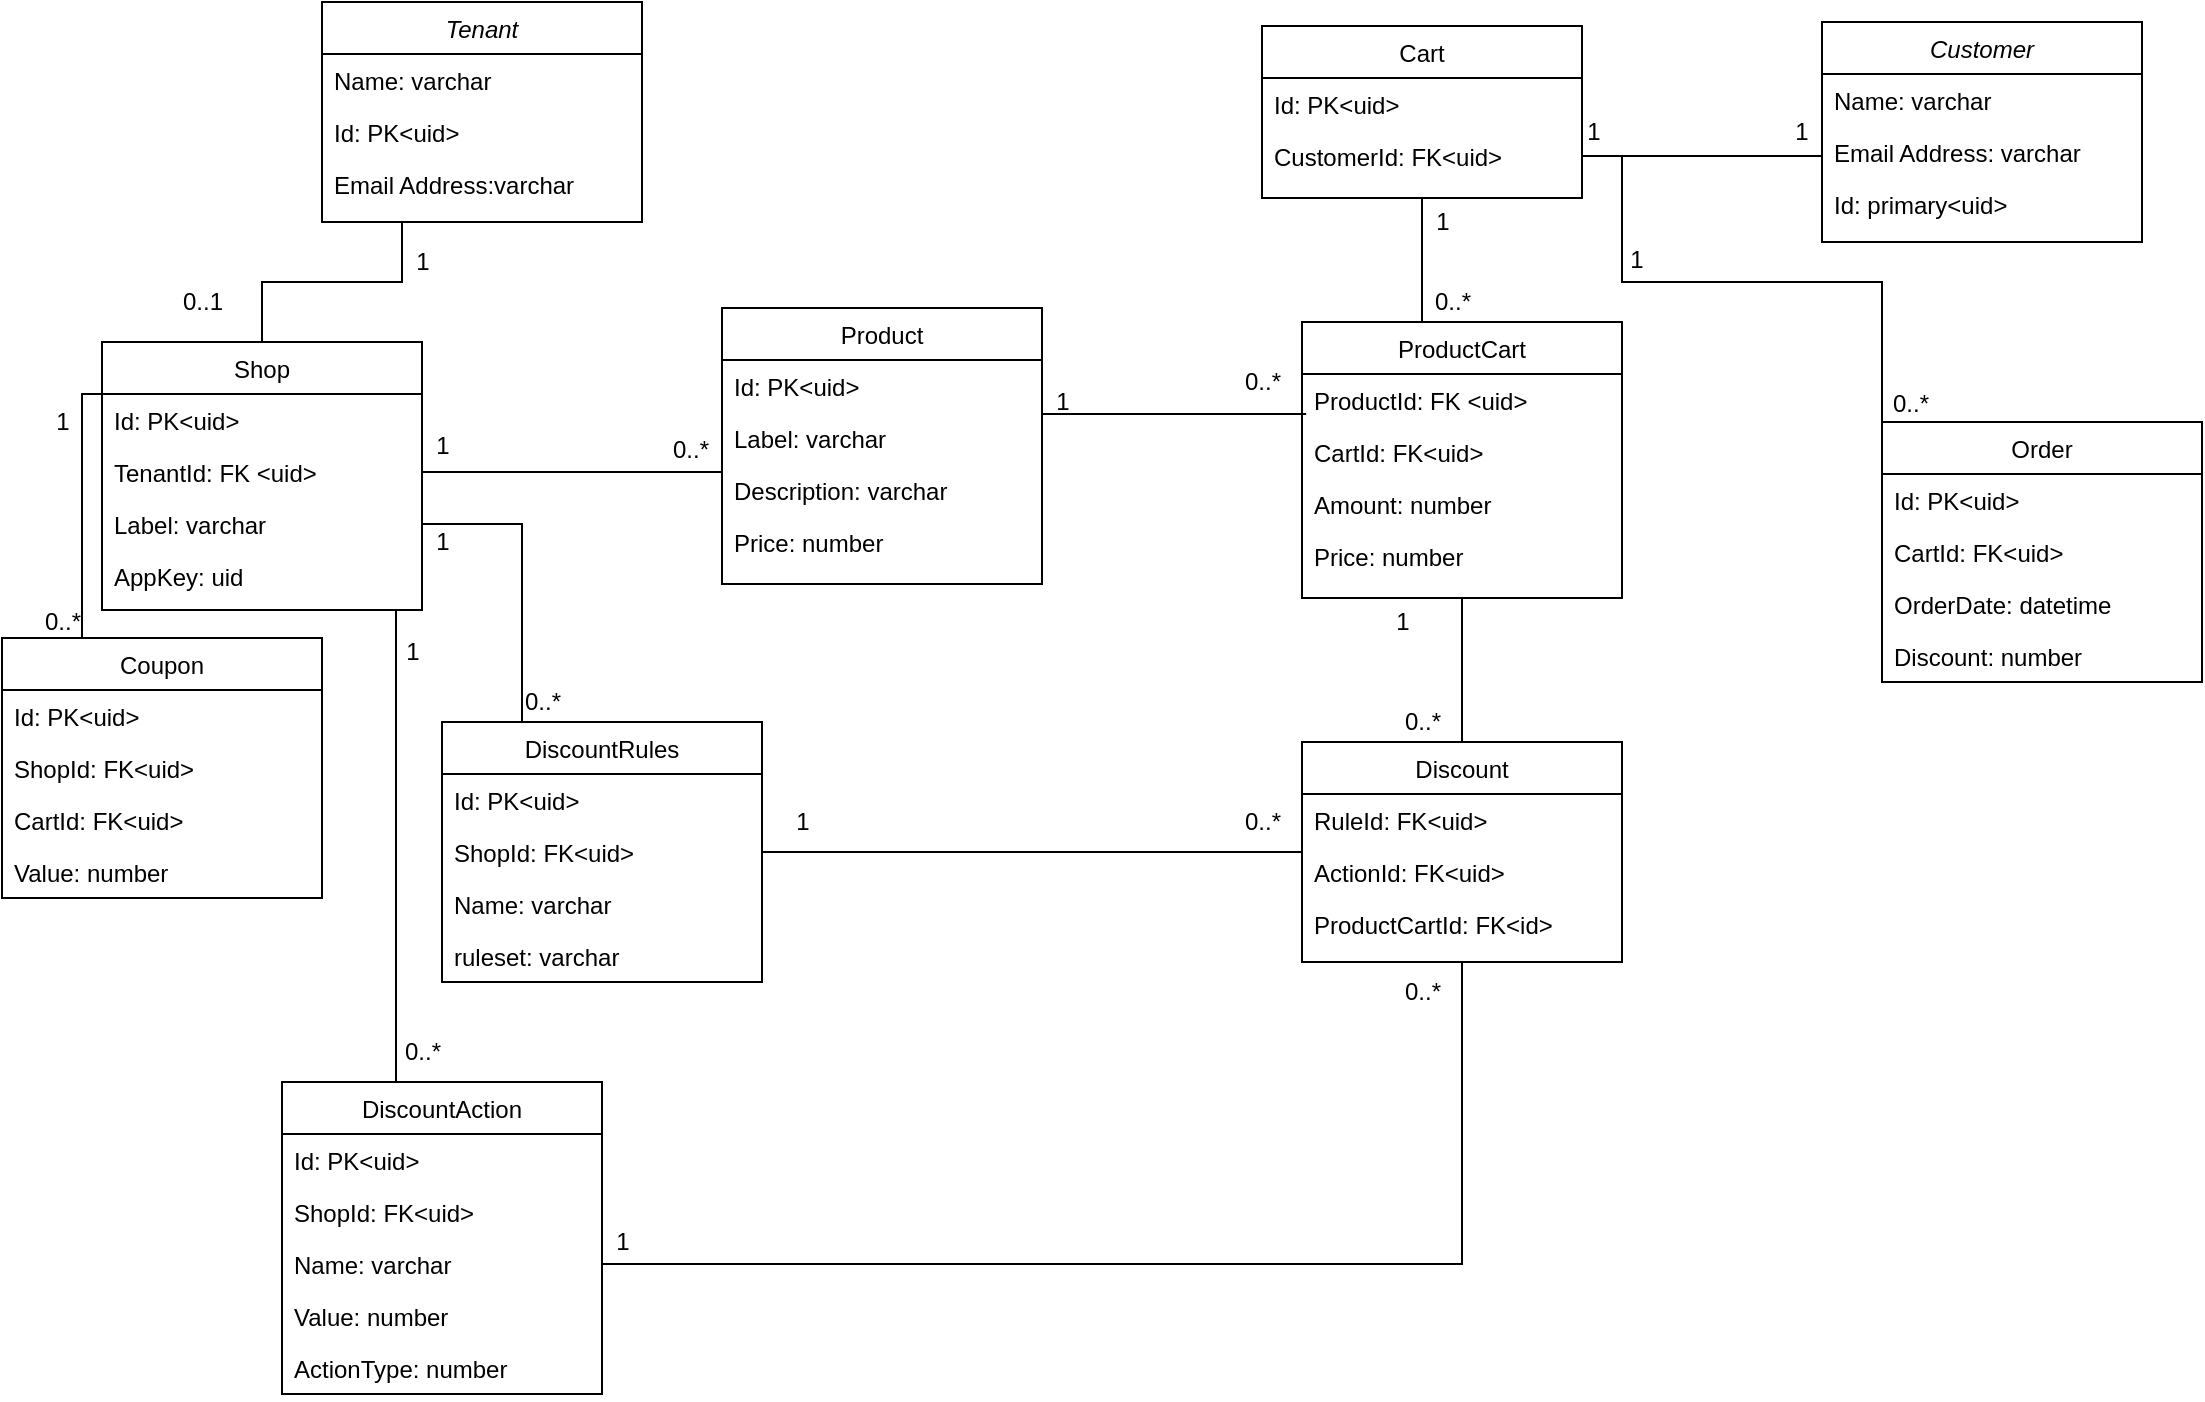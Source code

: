 <mxfile version="20.4.1" type="device"><diagram id="C5RBs43oDa-KdzZeNtuy" name="Page-1"><mxGraphModel dx="1422" dy="794" grid="1" gridSize="10" guides="1" tooltips="1" connect="1" arrows="1" fold="1" page="1" pageScale="1" pageWidth="827" pageHeight="1169" math="0" shadow="0"><root><mxCell id="WIyWlLk6GJQsqaUBKTNV-0"/><mxCell id="WIyWlLk6GJQsqaUBKTNV-1" parent="WIyWlLk6GJQsqaUBKTNV-0"/><mxCell id="S1cAAqOpnW5l9dLjSS7y-57" style="edgeStyle=orthogonalEdgeStyle;rounded=0;orthogonalLoop=1;jettySize=auto;html=1;exitX=0.25;exitY=1;exitDx=0;exitDy=0;endArrow=none;endFill=0;startArrow=none;startFill=0;" edge="1" parent="WIyWlLk6GJQsqaUBKTNV-1" source="zkfFHV4jXpPFQw0GAbJ--0" target="zkfFHV4jXpPFQw0GAbJ--6"><mxGeometry relative="1" as="geometry"/></mxCell><mxCell id="zkfFHV4jXpPFQw0GAbJ--0" value="Tenant" style="swimlane;fontStyle=2;align=center;verticalAlign=top;childLayout=stackLayout;horizontal=1;startSize=26;horizontalStack=0;resizeParent=1;resizeLast=0;collapsible=1;marginBottom=0;rounded=0;shadow=0;strokeWidth=1;" parent="WIyWlLk6GJQsqaUBKTNV-1" vertex="1"><mxGeometry x="220" y="120" width="160" height="110" as="geometry"><mxRectangle x="230" y="140" width="160" height="26" as="alternateBounds"/></mxGeometry></mxCell><mxCell id="zkfFHV4jXpPFQw0GAbJ--1" value="Name: varchar" style="text;align=left;verticalAlign=top;spacingLeft=4;spacingRight=4;overflow=hidden;rotatable=0;points=[[0,0.5],[1,0.5]];portConstraint=eastwest;" parent="zkfFHV4jXpPFQw0GAbJ--0" vertex="1"><mxGeometry y="26" width="160" height="26" as="geometry"/></mxCell><mxCell id="zkfFHV4jXpPFQw0GAbJ--2" value="Id: PK&lt;uid&gt;" style="text;align=left;verticalAlign=top;spacingLeft=4;spacingRight=4;overflow=hidden;rotatable=0;points=[[0,0.5],[1,0.5]];portConstraint=eastwest;rounded=0;shadow=0;html=0;" parent="zkfFHV4jXpPFQw0GAbJ--0" vertex="1"><mxGeometry y="52" width="160" height="26" as="geometry"/></mxCell><mxCell id="zkfFHV4jXpPFQw0GAbJ--3" value="Email Address:varchar" style="text;align=left;verticalAlign=top;spacingLeft=4;spacingRight=4;overflow=hidden;rotatable=0;points=[[0,0.5],[1,0.5]];portConstraint=eastwest;rounded=0;shadow=0;html=0;" parent="zkfFHV4jXpPFQw0GAbJ--0" vertex="1"><mxGeometry y="78" width="160" height="26" as="geometry"/></mxCell><mxCell id="S1cAAqOpnW5l9dLjSS7y-60" style="edgeStyle=orthogonalEdgeStyle;rounded=0;orthogonalLoop=1;jettySize=auto;html=1;exitX=0;exitY=0.25;exitDx=0;exitDy=0;entryX=0.25;entryY=0;entryDx=0;entryDy=0;endArrow=none;endFill=0;startArrow=none;startFill=0;" edge="1" parent="WIyWlLk6GJQsqaUBKTNV-1" source="zkfFHV4jXpPFQw0GAbJ--6" target="S1cAAqOpnW5l9dLjSS7y-31"><mxGeometry relative="1" as="geometry"><Array as="points"><mxPoint x="100" y="316"/></Array></mxGeometry></mxCell><mxCell id="zkfFHV4jXpPFQw0GAbJ--6" value="Shop" style="swimlane;fontStyle=0;align=center;verticalAlign=top;childLayout=stackLayout;horizontal=1;startSize=26;horizontalStack=0;resizeParent=1;resizeLast=0;collapsible=1;marginBottom=0;rounded=0;shadow=0;strokeWidth=1;" parent="WIyWlLk6GJQsqaUBKTNV-1" vertex="1"><mxGeometry x="110" y="290" width="160" height="134" as="geometry"><mxRectangle x="110" y="290" width="160" height="26" as="alternateBounds"/></mxGeometry></mxCell><mxCell id="zkfFHV4jXpPFQw0GAbJ--7" value="Id: PK&lt;uid&gt;" style="text;align=left;verticalAlign=top;spacingLeft=4;spacingRight=4;overflow=hidden;rotatable=0;points=[[0,0.5],[1,0.5]];portConstraint=eastwest;" parent="zkfFHV4jXpPFQw0GAbJ--6" vertex="1"><mxGeometry y="26" width="160" height="26" as="geometry"/></mxCell><mxCell id="S1cAAqOpnW5l9dLjSS7y-30" value="TenantId: FK &lt;uid&gt;" style="text;align=left;verticalAlign=top;spacingLeft=4;spacingRight=4;overflow=hidden;rotatable=0;points=[[0,0.5],[1,0.5]];portConstraint=eastwest;rounded=0;shadow=0;html=0;" vertex="1" parent="zkfFHV4jXpPFQw0GAbJ--6"><mxGeometry y="52" width="160" height="26" as="geometry"/></mxCell><mxCell id="zkfFHV4jXpPFQw0GAbJ--8" value="Label: varchar" style="text;align=left;verticalAlign=top;spacingLeft=4;spacingRight=4;overflow=hidden;rotatable=0;points=[[0,0.5],[1,0.5]];portConstraint=eastwest;rounded=0;shadow=0;html=0;" parent="zkfFHV4jXpPFQw0GAbJ--6" vertex="1"><mxGeometry y="78" width="160" height="26" as="geometry"/></mxCell><mxCell id="S1cAAqOpnW5l9dLjSS7y-95" value="AppKey: uid" style="text;align=left;verticalAlign=top;spacingLeft=4;spacingRight=4;overflow=hidden;rotatable=0;points=[[0,0.5],[1,0.5]];portConstraint=eastwest;rounded=0;shadow=0;html=0;" vertex="1" parent="zkfFHV4jXpPFQw0GAbJ--6"><mxGeometry y="104" width="160" height="26" as="geometry"/></mxCell><mxCell id="zkfFHV4jXpPFQw0GAbJ--13" value="Cart" style="swimlane;fontStyle=0;align=center;verticalAlign=top;childLayout=stackLayout;horizontal=1;startSize=26;horizontalStack=0;resizeParent=1;resizeLast=0;collapsible=1;marginBottom=0;rounded=0;shadow=0;strokeWidth=1;" parent="WIyWlLk6GJQsqaUBKTNV-1" vertex="1"><mxGeometry x="690" y="132" width="160" height="86" as="geometry"><mxRectangle x="340" y="380" width="170" height="26" as="alternateBounds"/></mxGeometry></mxCell><mxCell id="zkfFHV4jXpPFQw0GAbJ--14" value="Id: PK&lt;uid&gt; " style="text;align=left;verticalAlign=top;spacingLeft=4;spacingRight=4;overflow=hidden;rotatable=0;points=[[0,0.5],[1,0.5]];portConstraint=eastwest;" parent="zkfFHV4jXpPFQw0GAbJ--13" vertex="1"><mxGeometry y="26" width="160" height="26" as="geometry"/></mxCell><mxCell id="S1cAAqOpnW5l9dLjSS7y-7" value="CustomerId: FK&lt;uid&gt;" style="text;align=left;verticalAlign=top;spacingLeft=4;spacingRight=4;overflow=hidden;rotatable=0;points=[[0,0.5],[1,0.5]];portConstraint=eastwest;" vertex="1" parent="zkfFHV4jXpPFQw0GAbJ--13"><mxGeometry y="52" width="160" height="26" as="geometry"/></mxCell><mxCell id="zkfFHV4jXpPFQw0GAbJ--17" value="Order" style="swimlane;fontStyle=0;align=center;verticalAlign=top;childLayout=stackLayout;horizontal=1;startSize=26;horizontalStack=0;resizeParent=1;resizeLast=0;collapsible=1;marginBottom=0;rounded=0;shadow=0;strokeWidth=1;" parent="WIyWlLk6GJQsqaUBKTNV-1" vertex="1"><mxGeometry x="1000" y="330" width="160" height="130" as="geometry"><mxRectangle x="550" y="140" width="160" height="26" as="alternateBounds"/></mxGeometry></mxCell><mxCell id="S1cAAqOpnW5l9dLjSS7y-69" value="Id: PK&lt;uid&gt;" style="text;align=left;verticalAlign=top;spacingLeft=4;spacingRight=4;overflow=hidden;rotatable=0;points=[[0,0.5],[1,0.5]];portConstraint=eastwest;" vertex="1" parent="zkfFHV4jXpPFQw0GAbJ--17"><mxGeometry y="26" width="160" height="26" as="geometry"/></mxCell><mxCell id="zkfFHV4jXpPFQw0GAbJ--18" value="CartId: FK&lt;uid&gt;" style="text;align=left;verticalAlign=top;spacingLeft=4;spacingRight=4;overflow=hidden;rotatable=0;points=[[0,0.5],[1,0.5]];portConstraint=eastwest;" parent="zkfFHV4jXpPFQw0GAbJ--17" vertex="1"><mxGeometry y="52" width="160" height="26" as="geometry"/></mxCell><mxCell id="zkfFHV4jXpPFQw0GAbJ--19" value="OrderDate: datetime" style="text;align=left;verticalAlign=top;spacingLeft=4;spacingRight=4;overflow=hidden;rotatable=0;points=[[0,0.5],[1,0.5]];portConstraint=eastwest;rounded=0;shadow=0;html=0;" parent="zkfFHV4jXpPFQw0GAbJ--17" vertex="1"><mxGeometry y="78" width="160" height="26" as="geometry"/></mxCell><mxCell id="S1cAAqOpnW5l9dLjSS7y-24" value="Discount: number" style="text;align=left;verticalAlign=top;spacingLeft=4;spacingRight=4;overflow=hidden;rotatable=0;points=[[0,0.5],[1,0.5]];portConstraint=eastwest;rounded=0;shadow=0;html=0;" vertex="1" parent="zkfFHV4jXpPFQw0GAbJ--17"><mxGeometry y="104" width="160" height="26" as="geometry"/></mxCell><mxCell id="S1cAAqOpnW5l9dLjSS7y-0" value="Customer" style="swimlane;fontStyle=2;align=center;verticalAlign=top;childLayout=stackLayout;horizontal=1;startSize=26;horizontalStack=0;resizeParent=1;resizeLast=0;collapsible=1;marginBottom=0;rounded=0;shadow=0;strokeWidth=1;" vertex="1" parent="WIyWlLk6GJQsqaUBKTNV-1"><mxGeometry x="970" y="130" width="160" height="110" as="geometry"><mxRectangle x="230" y="140" width="160" height="26" as="alternateBounds"/></mxGeometry></mxCell><mxCell id="S1cAAqOpnW5l9dLjSS7y-1" value="Name: varchar" style="text;align=left;verticalAlign=top;spacingLeft=4;spacingRight=4;overflow=hidden;rotatable=0;points=[[0,0.5],[1,0.5]];portConstraint=eastwest;" vertex="1" parent="S1cAAqOpnW5l9dLjSS7y-0"><mxGeometry y="26" width="160" height="26" as="geometry"/></mxCell><mxCell id="S1cAAqOpnW5l9dLjSS7y-3" value="Email Address: varchar" style="text;align=left;verticalAlign=top;spacingLeft=4;spacingRight=4;overflow=hidden;rotatable=0;points=[[0,0.5],[1,0.5]];portConstraint=eastwest;rounded=0;shadow=0;html=0;" vertex="1" parent="S1cAAqOpnW5l9dLjSS7y-0"><mxGeometry y="52" width="160" height="26" as="geometry"/></mxCell><mxCell id="S1cAAqOpnW5l9dLjSS7y-6" value="Id: primary&lt;uid&gt;" style="text;align=left;verticalAlign=top;spacingLeft=4;spacingRight=4;overflow=hidden;rotatable=0;points=[[0,0.5],[1,0.5]];portConstraint=eastwest;rounded=0;shadow=0;html=0;" vertex="1" parent="S1cAAqOpnW5l9dLjSS7y-0"><mxGeometry y="78" width="160" height="26" as="geometry"/></mxCell><mxCell id="S1cAAqOpnW5l9dLjSS7y-8" value="Product" style="swimlane;fontStyle=0;align=center;verticalAlign=top;childLayout=stackLayout;horizontal=1;startSize=26;horizontalStack=0;resizeParent=1;resizeLast=0;collapsible=1;marginBottom=0;rounded=0;shadow=0;strokeWidth=1;" vertex="1" parent="WIyWlLk6GJQsqaUBKTNV-1"><mxGeometry x="420" y="273" width="160" height="138" as="geometry"><mxRectangle x="340" y="380" width="170" height="26" as="alternateBounds"/></mxGeometry></mxCell><mxCell id="S1cAAqOpnW5l9dLjSS7y-9" value="Id: PK&lt;uid&gt; " style="text;align=left;verticalAlign=top;spacingLeft=4;spacingRight=4;overflow=hidden;rotatable=0;points=[[0,0.5],[1,0.5]];portConstraint=eastwest;" vertex="1" parent="S1cAAqOpnW5l9dLjSS7y-8"><mxGeometry y="26" width="160" height="26" as="geometry"/></mxCell><mxCell id="S1cAAqOpnW5l9dLjSS7y-14" value="Label: varchar" style="text;align=left;verticalAlign=top;spacingLeft=4;spacingRight=4;overflow=hidden;rotatable=0;points=[[0,0.5],[1,0.5]];portConstraint=eastwest;" vertex="1" parent="S1cAAqOpnW5l9dLjSS7y-8"><mxGeometry y="52" width="160" height="26" as="geometry"/></mxCell><mxCell id="S1cAAqOpnW5l9dLjSS7y-15" value="Description: varchar" style="text;align=left;verticalAlign=top;spacingLeft=4;spacingRight=4;overflow=hidden;rotatable=0;points=[[0,0.5],[1,0.5]];portConstraint=eastwest;" vertex="1" parent="S1cAAqOpnW5l9dLjSS7y-8"><mxGeometry y="78" width="160" height="26" as="geometry"/></mxCell><mxCell id="S1cAAqOpnW5l9dLjSS7y-10" value="Price: number" style="text;align=left;verticalAlign=top;spacingLeft=4;spacingRight=4;overflow=hidden;rotatable=0;points=[[0,0.5],[1,0.5]];portConstraint=eastwest;" vertex="1" parent="S1cAAqOpnW5l9dLjSS7y-8"><mxGeometry y="104" width="160" height="26" as="geometry"/></mxCell><mxCell id="S1cAAqOpnW5l9dLjSS7y-64" style="edgeStyle=orthogonalEdgeStyle;rounded=0;orthogonalLoop=1;jettySize=auto;html=1;exitX=0.5;exitY=0;exitDx=0;exitDy=0;entryX=0.5;entryY=1;entryDx=0;entryDy=0;endArrow=none;endFill=0;" edge="1" parent="WIyWlLk6GJQsqaUBKTNV-1" source="S1cAAqOpnW5l9dLjSS7y-16" target="zkfFHV4jXpPFQw0GAbJ--13"><mxGeometry relative="1" as="geometry"><Array as="points"><mxPoint x="770" y="280"/></Array></mxGeometry></mxCell><mxCell id="S1cAAqOpnW5l9dLjSS7y-67" style="edgeStyle=orthogonalEdgeStyle;rounded=0;orthogonalLoop=1;jettySize=auto;html=1;exitX=0.5;exitY=1;exitDx=0;exitDy=0;entryX=0.5;entryY=0;entryDx=0;entryDy=0;endArrow=none;endFill=0;" edge="1" parent="WIyWlLk6GJQsqaUBKTNV-1" source="S1cAAqOpnW5l9dLjSS7y-16" target="S1cAAqOpnW5l9dLjSS7y-51"><mxGeometry relative="1" as="geometry"/></mxCell><mxCell id="S1cAAqOpnW5l9dLjSS7y-16" value="ProductCart" style="swimlane;fontStyle=0;align=center;verticalAlign=top;childLayout=stackLayout;horizontal=1;startSize=26;horizontalStack=0;resizeParent=1;resizeLast=0;collapsible=1;marginBottom=0;rounded=0;shadow=0;strokeWidth=1;" vertex="1" parent="WIyWlLk6GJQsqaUBKTNV-1"><mxGeometry x="710" y="280" width="160" height="138" as="geometry"><mxRectangle x="340" y="380" width="170" height="26" as="alternateBounds"/></mxGeometry></mxCell><mxCell id="S1cAAqOpnW5l9dLjSS7y-17" value="ProductId: FK &lt;uid&gt;" style="text;align=left;verticalAlign=top;spacingLeft=4;spacingRight=4;overflow=hidden;rotatable=0;points=[[0,0.5],[1,0.5]];portConstraint=eastwest;" vertex="1" parent="S1cAAqOpnW5l9dLjSS7y-16"><mxGeometry y="26" width="160" height="26" as="geometry"/></mxCell><mxCell id="S1cAAqOpnW5l9dLjSS7y-18" value="CartId: FK&lt;uid&gt;" style="text;align=left;verticalAlign=top;spacingLeft=4;spacingRight=4;overflow=hidden;rotatable=0;points=[[0,0.5],[1,0.5]];portConstraint=eastwest;" vertex="1" parent="S1cAAqOpnW5l9dLjSS7y-16"><mxGeometry y="52" width="160" height="26" as="geometry"/></mxCell><mxCell id="S1cAAqOpnW5l9dLjSS7y-22" value="Amount: number" style="text;align=left;verticalAlign=top;spacingLeft=4;spacingRight=4;overflow=hidden;rotatable=0;points=[[0,0.5],[1,0.5]];portConstraint=eastwest;" vertex="1" parent="S1cAAqOpnW5l9dLjSS7y-16"><mxGeometry y="78" width="160" height="26" as="geometry"/></mxCell><mxCell id="S1cAAqOpnW5l9dLjSS7y-19" value="Price: number" style="text;align=left;verticalAlign=top;spacingLeft=4;spacingRight=4;overflow=hidden;rotatable=0;points=[[0,0.5],[1,0.5]];portConstraint=eastwest;" vertex="1" parent="S1cAAqOpnW5l9dLjSS7y-16"><mxGeometry y="104" width="160" height="26" as="geometry"/></mxCell><mxCell id="S1cAAqOpnW5l9dLjSS7y-31" value="Coupon" style="swimlane;fontStyle=0;align=center;verticalAlign=top;childLayout=stackLayout;horizontal=1;startSize=26;horizontalStack=0;resizeParent=1;resizeLast=0;collapsible=1;marginBottom=0;rounded=0;shadow=0;strokeWidth=1;" vertex="1" parent="WIyWlLk6GJQsqaUBKTNV-1"><mxGeometry x="60" y="438" width="160" height="130" as="geometry"><mxRectangle x="130" y="380" width="160" height="26" as="alternateBounds"/></mxGeometry></mxCell><mxCell id="S1cAAqOpnW5l9dLjSS7y-32" value="Id: PK&lt;uid&gt;" style="text;align=left;verticalAlign=top;spacingLeft=4;spacingRight=4;overflow=hidden;rotatable=0;points=[[0,0.5],[1,0.5]];portConstraint=eastwest;" vertex="1" parent="S1cAAqOpnW5l9dLjSS7y-31"><mxGeometry y="26" width="160" height="26" as="geometry"/></mxCell><mxCell id="S1cAAqOpnW5l9dLjSS7y-39" value="ShopId: FK&lt;uid&gt;" style="text;align=left;verticalAlign=top;spacingLeft=4;spacingRight=4;overflow=hidden;rotatable=0;points=[[0,0.5],[1,0.5]];portConstraint=eastwest;rounded=0;shadow=0;html=0;" vertex="1" parent="S1cAAqOpnW5l9dLjSS7y-31"><mxGeometry y="52" width="160" height="26" as="geometry"/></mxCell><mxCell id="S1cAAqOpnW5l9dLjSS7y-33" value="CartId: FK&lt;uid&gt;" style="text;align=left;verticalAlign=top;spacingLeft=4;spacingRight=4;overflow=hidden;rotatable=0;points=[[0,0.5],[1,0.5]];portConstraint=eastwest;rounded=0;shadow=0;html=0;" vertex="1" parent="S1cAAqOpnW5l9dLjSS7y-31"><mxGeometry y="78" width="160" height="26" as="geometry"/></mxCell><mxCell id="S1cAAqOpnW5l9dLjSS7y-34" value="Value: number" style="text;align=left;verticalAlign=top;spacingLeft=4;spacingRight=4;overflow=hidden;rotatable=0;points=[[0,0.5],[1,0.5]];portConstraint=eastwest;rounded=0;shadow=0;html=0;" vertex="1" parent="S1cAAqOpnW5l9dLjSS7y-31"><mxGeometry y="104" width="160" height="26" as="geometry"/></mxCell><mxCell id="S1cAAqOpnW5l9dLjSS7y-35" value="DiscountRules" style="swimlane;fontStyle=0;align=center;verticalAlign=top;childLayout=stackLayout;horizontal=1;startSize=26;horizontalStack=0;resizeParent=1;resizeLast=0;collapsible=1;marginBottom=0;rounded=0;shadow=0;strokeWidth=1;" vertex="1" parent="WIyWlLk6GJQsqaUBKTNV-1"><mxGeometry x="280" y="480" width="160" height="130" as="geometry"><mxRectangle x="130" y="380" width="160" height="26" as="alternateBounds"/></mxGeometry></mxCell><mxCell id="S1cAAqOpnW5l9dLjSS7y-36" value="Id: PK&lt;uid&gt;" style="text;align=left;verticalAlign=top;spacingLeft=4;spacingRight=4;overflow=hidden;rotatable=0;points=[[0,0.5],[1,0.5]];portConstraint=eastwest;" vertex="1" parent="S1cAAqOpnW5l9dLjSS7y-35"><mxGeometry y="26" width="160" height="26" as="geometry"/></mxCell><mxCell id="S1cAAqOpnW5l9dLjSS7y-37" value="ShopId: FK&lt;uid&gt;" style="text;align=left;verticalAlign=top;spacingLeft=4;spacingRight=4;overflow=hidden;rotatable=0;points=[[0,0.5],[1,0.5]];portConstraint=eastwest;rounded=0;shadow=0;html=0;" vertex="1" parent="S1cAAqOpnW5l9dLjSS7y-35"><mxGeometry y="52" width="160" height="26" as="geometry"/></mxCell><mxCell id="S1cAAqOpnW5l9dLjSS7y-40" value="Name: varchar" style="text;align=left;verticalAlign=top;spacingLeft=4;spacingRight=4;overflow=hidden;rotatable=0;points=[[0,0.5],[1,0.5]];portConstraint=eastwest;rounded=0;shadow=0;html=0;" vertex="1" parent="S1cAAqOpnW5l9dLjSS7y-35"><mxGeometry y="78" width="160" height="26" as="geometry"/></mxCell><mxCell id="S1cAAqOpnW5l9dLjSS7y-38" value="ruleset: varchar" style="text;align=left;verticalAlign=top;spacingLeft=4;spacingRight=4;overflow=hidden;rotatable=0;points=[[0,0.5],[1,0.5]];portConstraint=eastwest;rounded=0;shadow=0;html=0;" vertex="1" parent="S1cAAqOpnW5l9dLjSS7y-35"><mxGeometry y="104" width="160" height="26" as="geometry"/></mxCell><mxCell id="S1cAAqOpnW5l9dLjSS7y-41" value="DiscountAction" style="swimlane;fontStyle=0;align=center;verticalAlign=top;childLayout=stackLayout;horizontal=1;startSize=26;horizontalStack=0;resizeParent=1;resizeLast=0;collapsible=1;marginBottom=0;rounded=0;shadow=0;strokeWidth=1;" vertex="1" parent="WIyWlLk6GJQsqaUBKTNV-1"><mxGeometry x="200" y="660" width="160" height="156" as="geometry"><mxRectangle x="130" y="380" width="160" height="26" as="alternateBounds"/></mxGeometry></mxCell><mxCell id="S1cAAqOpnW5l9dLjSS7y-42" value="Id: PK&lt;uid&gt;" style="text;align=left;verticalAlign=top;spacingLeft=4;spacingRight=4;overflow=hidden;rotatable=0;points=[[0,0.5],[1,0.5]];portConstraint=eastwest;" vertex="1" parent="S1cAAqOpnW5l9dLjSS7y-41"><mxGeometry y="26" width="160" height="26" as="geometry"/></mxCell><mxCell id="S1cAAqOpnW5l9dLjSS7y-43" value="ShopId: FK&lt;uid&gt;" style="text;align=left;verticalAlign=top;spacingLeft=4;spacingRight=4;overflow=hidden;rotatable=0;points=[[0,0.5],[1,0.5]];portConstraint=eastwest;rounded=0;shadow=0;html=0;" vertex="1" parent="S1cAAqOpnW5l9dLjSS7y-41"><mxGeometry y="52" width="160" height="26" as="geometry"/></mxCell><mxCell id="S1cAAqOpnW5l9dLjSS7y-44" value="Name: varchar" style="text;align=left;verticalAlign=top;spacingLeft=4;spacingRight=4;overflow=hidden;rotatable=0;points=[[0,0.5],[1,0.5]];portConstraint=eastwest;rounded=0;shadow=0;html=0;" vertex="1" parent="S1cAAqOpnW5l9dLjSS7y-41"><mxGeometry y="78" width="160" height="26" as="geometry"/></mxCell><mxCell id="S1cAAqOpnW5l9dLjSS7y-50" value="Value: number" style="text;align=left;verticalAlign=top;spacingLeft=4;spacingRight=4;overflow=hidden;rotatable=0;points=[[0,0.5],[1,0.5]];portConstraint=eastwest;rounded=0;shadow=0;html=0;" vertex="1" parent="S1cAAqOpnW5l9dLjSS7y-41"><mxGeometry y="104" width="160" height="26" as="geometry"/></mxCell><mxCell id="S1cAAqOpnW5l9dLjSS7y-45" value="ActionType: number" style="text;align=left;verticalAlign=top;spacingLeft=4;spacingRight=4;overflow=hidden;rotatable=0;points=[[0,0.5],[1,0.5]];portConstraint=eastwest;rounded=0;shadow=0;html=0;" vertex="1" parent="S1cAAqOpnW5l9dLjSS7y-41"><mxGeometry y="130" width="160" height="26" as="geometry"/></mxCell><mxCell id="S1cAAqOpnW5l9dLjSS7y-51" value="Discount" style="swimlane;fontStyle=0;align=center;verticalAlign=top;childLayout=stackLayout;horizontal=1;startSize=26;horizontalStack=0;resizeParent=1;resizeLast=0;collapsible=1;marginBottom=0;rounded=0;shadow=0;strokeWidth=1;" vertex="1" parent="WIyWlLk6GJQsqaUBKTNV-1"><mxGeometry x="710" y="490" width="160" height="110" as="geometry"><mxRectangle x="130" y="380" width="160" height="26" as="alternateBounds"/></mxGeometry></mxCell><mxCell id="S1cAAqOpnW5l9dLjSS7y-52" value="RuleId: FK&lt;uid&gt;" style="text;align=left;verticalAlign=top;spacingLeft=4;spacingRight=4;overflow=hidden;rotatable=0;points=[[0,0.5],[1,0.5]];portConstraint=eastwest;" vertex="1" parent="S1cAAqOpnW5l9dLjSS7y-51"><mxGeometry y="26" width="160" height="26" as="geometry"/></mxCell><mxCell id="S1cAAqOpnW5l9dLjSS7y-53" value="ActionId: FK&lt;uid&gt;" style="text;align=left;verticalAlign=top;spacingLeft=4;spacingRight=4;overflow=hidden;rotatable=0;points=[[0,0.5],[1,0.5]];portConstraint=eastwest;rounded=0;shadow=0;html=0;" vertex="1" parent="S1cAAqOpnW5l9dLjSS7y-51"><mxGeometry y="52" width="160" height="26" as="geometry"/></mxCell><mxCell id="S1cAAqOpnW5l9dLjSS7y-54" value="ProductCartId: FK&lt;id&gt;" style="text;align=left;verticalAlign=top;spacingLeft=4;spacingRight=4;overflow=hidden;rotatable=0;points=[[0,0.5],[1,0.5]];portConstraint=eastwest;rounded=0;shadow=0;html=0;" vertex="1" parent="S1cAAqOpnW5l9dLjSS7y-51"><mxGeometry y="78" width="160" height="26" as="geometry"/></mxCell><mxCell id="S1cAAqOpnW5l9dLjSS7y-58" style="rounded=0;orthogonalLoop=1;jettySize=auto;html=1;exitX=1;exitY=0.5;exitDx=0;exitDy=0;edgeStyle=orthogonalEdgeStyle;startArrow=none;startFill=0;endArrow=none;endFill=0;" edge="1" parent="WIyWlLk6GJQsqaUBKTNV-1" source="S1cAAqOpnW5l9dLjSS7y-30" target="S1cAAqOpnW5l9dLjSS7y-15"><mxGeometry relative="1" as="geometry"><Array as="points"><mxPoint x="380" y="355"/><mxPoint x="380" y="355"/></Array></mxGeometry></mxCell><mxCell id="S1cAAqOpnW5l9dLjSS7y-61" style="edgeStyle=orthogonalEdgeStyle;rounded=0;orthogonalLoop=1;jettySize=auto;html=1;exitX=1;exitY=0.5;exitDx=0;exitDy=0;entryX=0.013;entryY=0.769;entryDx=0;entryDy=0;entryPerimeter=0;endArrow=none;endFill=0;" edge="1" parent="WIyWlLk6GJQsqaUBKTNV-1" source="S1cAAqOpnW5l9dLjSS7y-9" target="S1cAAqOpnW5l9dLjSS7y-17"><mxGeometry relative="1" as="geometry"><Array as="points"><mxPoint x="580" y="326"/></Array></mxGeometry></mxCell><mxCell id="S1cAAqOpnW5l9dLjSS7y-62" style="edgeStyle=orthogonalEdgeStyle;rounded=0;orthogonalLoop=1;jettySize=auto;html=1;exitX=1;exitY=0.5;exitDx=0;exitDy=0;entryX=0.25;entryY=0;entryDx=0;entryDy=0;endArrow=none;endFill=0;startArrow=none;startFill=0;" edge="1" parent="WIyWlLk6GJQsqaUBKTNV-1" source="zkfFHV4jXpPFQw0GAbJ--8" target="S1cAAqOpnW5l9dLjSS7y-35"><mxGeometry relative="1" as="geometry"/></mxCell><mxCell id="S1cAAqOpnW5l9dLjSS7y-63" style="edgeStyle=orthogonalEdgeStyle;rounded=0;orthogonalLoop=1;jettySize=auto;html=1;endArrow=none;endFill=0;startArrow=none;startFill=0;exitX=0.75;exitY=1;exitDx=0;exitDy=0;" edge="1" parent="WIyWlLk6GJQsqaUBKTNV-1" source="zkfFHV4jXpPFQw0GAbJ--6" target="S1cAAqOpnW5l9dLjSS7y-41"><mxGeometry relative="1" as="geometry"><mxPoint x="257" y="430" as="sourcePoint"/><Array as="points"><mxPoint x="257" y="424"/></Array></mxGeometry></mxCell><mxCell id="S1cAAqOpnW5l9dLjSS7y-65" style="edgeStyle=orthogonalEdgeStyle;rounded=0;orthogonalLoop=1;jettySize=auto;html=1;exitX=1;exitY=0.5;exitDx=0;exitDy=0;entryX=0;entryY=0.5;entryDx=0;entryDy=0;endArrow=none;endFill=0;" edge="1" parent="WIyWlLk6GJQsqaUBKTNV-1" source="S1cAAqOpnW5l9dLjSS7y-37" target="S1cAAqOpnW5l9dLjSS7y-51"><mxGeometry relative="1" as="geometry"/></mxCell><mxCell id="S1cAAqOpnW5l9dLjSS7y-66" style="edgeStyle=orthogonalEdgeStyle;rounded=0;orthogonalLoop=1;jettySize=auto;html=1;exitX=1;exitY=0.5;exitDx=0;exitDy=0;entryX=0.5;entryY=1;entryDx=0;entryDy=0;endArrow=none;endFill=0;" edge="1" parent="WIyWlLk6GJQsqaUBKTNV-1" source="S1cAAqOpnW5l9dLjSS7y-44" target="S1cAAqOpnW5l9dLjSS7y-51"><mxGeometry relative="1" as="geometry"/></mxCell><mxCell id="S1cAAqOpnW5l9dLjSS7y-68" style="edgeStyle=orthogonalEdgeStyle;rounded=0;orthogonalLoop=1;jettySize=auto;html=1;exitX=0;exitY=0.5;exitDx=0;exitDy=0;entryX=1;entryY=0.5;entryDx=0;entryDy=0;endArrow=none;endFill=0;" edge="1" parent="WIyWlLk6GJQsqaUBKTNV-1" source="S1cAAqOpnW5l9dLjSS7y-3" target="S1cAAqOpnW5l9dLjSS7y-7"><mxGeometry relative="1" as="geometry"><Array as="points"><mxPoint x="970" y="197"/></Array></mxGeometry></mxCell><mxCell id="S1cAAqOpnW5l9dLjSS7y-70" style="edgeStyle=orthogonalEdgeStyle;rounded=0;orthogonalLoop=1;jettySize=auto;html=1;exitX=1;exitY=0.5;exitDx=0;exitDy=0;entryX=0;entryY=0.5;entryDx=0;entryDy=0;endArrow=none;endFill=0;" edge="1" parent="WIyWlLk6GJQsqaUBKTNV-1" source="S1cAAqOpnW5l9dLjSS7y-7" target="S1cAAqOpnW5l9dLjSS7y-69"><mxGeometry relative="1" as="geometry"><Array as="points"><mxPoint x="870" y="197"/><mxPoint x="870" y="260"/><mxPoint x="1000" y="260"/></Array></mxGeometry></mxCell><mxCell id="S1cAAqOpnW5l9dLjSS7y-71" value="1" style="text;html=1;align=center;verticalAlign=middle;resizable=0;points=[];autosize=1;strokeColor=none;fillColor=none;" vertex="1" parent="WIyWlLk6GJQsqaUBKTNV-1"><mxGeometry x="255" y="235" width="30" height="30" as="geometry"/></mxCell><mxCell id="S1cAAqOpnW5l9dLjSS7y-72" value="0..1" style="text;html=1;align=center;verticalAlign=middle;resizable=0;points=[];autosize=1;strokeColor=none;fillColor=none;" vertex="1" parent="WIyWlLk6GJQsqaUBKTNV-1"><mxGeometry x="140" y="255" width="40" height="30" as="geometry"/></mxCell><mxCell id="S1cAAqOpnW5l9dLjSS7y-73" value="1" style="text;html=1;align=center;verticalAlign=middle;resizable=0;points=[];autosize=1;strokeColor=none;fillColor=none;" vertex="1" parent="WIyWlLk6GJQsqaUBKTNV-1"><mxGeometry x="75" y="315" width="30" height="30" as="geometry"/></mxCell><mxCell id="S1cAAqOpnW5l9dLjSS7y-75" value="1" style="text;html=1;align=center;verticalAlign=middle;resizable=0;points=[];autosize=1;strokeColor=none;fillColor=none;" vertex="1" parent="WIyWlLk6GJQsqaUBKTNV-1"><mxGeometry x="250" y="430" width="30" height="30" as="geometry"/></mxCell><mxCell id="S1cAAqOpnW5l9dLjSS7y-76" value="0..*" style="text;html=1;align=center;verticalAlign=middle;resizable=0;points=[];autosize=1;strokeColor=none;fillColor=none;" vertex="1" parent="WIyWlLk6GJQsqaUBKTNV-1"><mxGeometry x="250" y="630" width="40" height="30" as="geometry"/></mxCell><mxCell id="S1cAAqOpnW5l9dLjSS7y-77" value="1" style="text;html=1;align=center;verticalAlign=middle;resizable=0;points=[];autosize=1;strokeColor=none;fillColor=none;" vertex="1" parent="WIyWlLk6GJQsqaUBKTNV-1"><mxGeometry x="265" y="375" width="30" height="30" as="geometry"/></mxCell><mxCell id="S1cAAqOpnW5l9dLjSS7y-78" value="0..*" style="text;html=1;align=center;verticalAlign=middle;resizable=0;points=[];autosize=1;strokeColor=none;fillColor=none;" vertex="1" parent="WIyWlLk6GJQsqaUBKTNV-1"><mxGeometry x="310" y="455" width="40" height="30" as="geometry"/></mxCell><mxCell id="S1cAAqOpnW5l9dLjSS7y-79" value="1" style="text;html=1;align=center;verticalAlign=middle;resizable=0;points=[];autosize=1;strokeColor=none;fillColor=none;" vertex="1" parent="WIyWlLk6GJQsqaUBKTNV-1"><mxGeometry x="265" y="327" width="30" height="30" as="geometry"/></mxCell><mxCell id="S1cAAqOpnW5l9dLjSS7y-80" value="0..*" style="text;html=1;align=center;verticalAlign=middle;resizable=0;points=[];autosize=1;strokeColor=none;fillColor=none;" vertex="1" parent="WIyWlLk6GJQsqaUBKTNV-1"><mxGeometry x="384" y="329" width="40" height="30" as="geometry"/></mxCell><mxCell id="S1cAAqOpnW5l9dLjSS7y-81" value="1" style="text;html=1;align=center;verticalAlign=middle;resizable=0;points=[];autosize=1;strokeColor=none;fillColor=none;" vertex="1" parent="WIyWlLk6GJQsqaUBKTNV-1"><mxGeometry x="445" y="515" width="30" height="30" as="geometry"/></mxCell><mxCell id="S1cAAqOpnW5l9dLjSS7y-82" value="1" style="text;html=1;align=center;verticalAlign=middle;resizable=0;points=[];autosize=1;strokeColor=none;fillColor=none;" vertex="1" parent="WIyWlLk6GJQsqaUBKTNV-1"><mxGeometry x="355" y="725" width="30" height="30" as="geometry"/></mxCell><mxCell id="S1cAAqOpnW5l9dLjSS7y-83" value="1" style="text;html=1;align=center;verticalAlign=middle;resizable=0;points=[];autosize=1;strokeColor=none;fillColor=none;" vertex="1" parent="WIyWlLk6GJQsqaUBKTNV-1"><mxGeometry x="745" y="415" width="30" height="30" as="geometry"/></mxCell><mxCell id="S1cAAqOpnW5l9dLjSS7y-84" value="0..*" style="text;html=1;align=center;verticalAlign=middle;resizable=0;points=[];autosize=1;strokeColor=none;fillColor=none;" vertex="1" parent="WIyWlLk6GJQsqaUBKTNV-1"><mxGeometry x="670" y="515" width="40" height="30" as="geometry"/></mxCell><mxCell id="S1cAAqOpnW5l9dLjSS7y-85" value="0..*" style="text;html=1;align=center;verticalAlign=middle;resizable=0;points=[];autosize=1;strokeColor=none;fillColor=none;" vertex="1" parent="WIyWlLk6GJQsqaUBKTNV-1"><mxGeometry x="750" y="465" width="40" height="30" as="geometry"/></mxCell><mxCell id="S1cAAqOpnW5l9dLjSS7y-86" value="0..*" style="text;html=1;align=center;verticalAlign=middle;resizable=0;points=[];autosize=1;strokeColor=none;fillColor=none;" vertex="1" parent="WIyWlLk6GJQsqaUBKTNV-1"><mxGeometry x="750" y="600" width="40" height="30" as="geometry"/></mxCell><mxCell id="S1cAAqOpnW5l9dLjSS7y-87" value="1" style="text;html=1;align=center;verticalAlign=middle;resizable=0;points=[];autosize=1;strokeColor=none;fillColor=none;" vertex="1" parent="WIyWlLk6GJQsqaUBKTNV-1"><mxGeometry x="765" y="215" width="30" height="30" as="geometry"/></mxCell><mxCell id="S1cAAqOpnW5l9dLjSS7y-88" value="1" style="text;html=1;align=center;verticalAlign=middle;resizable=0;points=[];autosize=1;strokeColor=none;fillColor=none;" vertex="1" parent="WIyWlLk6GJQsqaUBKTNV-1"><mxGeometry x="575" y="305" width="30" height="30" as="geometry"/></mxCell><mxCell id="S1cAAqOpnW5l9dLjSS7y-89" value="0..*" style="text;html=1;align=center;verticalAlign=middle;resizable=0;points=[];autosize=1;strokeColor=none;fillColor=none;" vertex="1" parent="WIyWlLk6GJQsqaUBKTNV-1"><mxGeometry x="670" y="295" width="40" height="30" as="geometry"/></mxCell><mxCell id="S1cAAqOpnW5l9dLjSS7y-90" value="0..*" style="text;html=1;align=center;verticalAlign=middle;resizable=0;points=[];autosize=1;strokeColor=none;fillColor=none;" vertex="1" parent="WIyWlLk6GJQsqaUBKTNV-1"><mxGeometry x="765" y="255" width="40" height="30" as="geometry"/></mxCell><mxCell id="S1cAAqOpnW5l9dLjSS7y-91" value="0..*" style="text;html=1;align=center;verticalAlign=middle;resizable=0;points=[];autosize=1;strokeColor=none;fillColor=none;" vertex="1" parent="WIyWlLk6GJQsqaUBKTNV-1"><mxGeometry x="994" y="306" width="40" height="30" as="geometry"/></mxCell><mxCell id="S1cAAqOpnW5l9dLjSS7y-92" value="1" style="text;html=1;align=center;verticalAlign=middle;resizable=0;points=[];autosize=1;strokeColor=none;fillColor=none;" vertex="1" parent="WIyWlLk6GJQsqaUBKTNV-1"><mxGeometry x="862" y="234" width="30" height="30" as="geometry"/></mxCell><mxCell id="S1cAAqOpnW5l9dLjSS7y-93" value="1" style="text;html=1;strokeColor=none;fillColor=none;align=center;verticalAlign=middle;whiteSpace=wrap;rounded=0;" vertex="1" parent="WIyWlLk6GJQsqaUBKTNV-1"><mxGeometry x="930" y="170" width="60" height="30" as="geometry"/></mxCell><mxCell id="S1cAAqOpnW5l9dLjSS7y-94" value="1" style="text;html=1;strokeColor=none;fillColor=none;align=center;verticalAlign=middle;whiteSpace=wrap;rounded=0;" vertex="1" parent="WIyWlLk6GJQsqaUBKTNV-1"><mxGeometry x="826" y="170" width="60" height="30" as="geometry"/></mxCell><mxCell id="S1cAAqOpnW5l9dLjSS7y-96" value="0..*" style="text;html=1;align=center;verticalAlign=middle;resizable=0;points=[];autosize=1;strokeColor=none;fillColor=none;" vertex="1" parent="WIyWlLk6GJQsqaUBKTNV-1"><mxGeometry x="70" y="415" width="40" height="30" as="geometry"/></mxCell></root></mxGraphModel></diagram></mxfile>